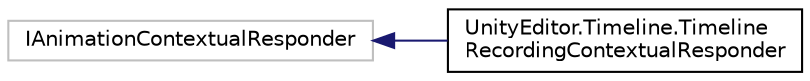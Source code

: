 digraph "Graphical Class Hierarchy"
{
 // LATEX_PDF_SIZE
  edge [fontname="Helvetica",fontsize="10",labelfontname="Helvetica",labelfontsize="10"];
  node [fontname="Helvetica",fontsize="10",shape=record];
  rankdir="LR";
  Node497 [label="IAnimationContextualResponder",height=0.2,width=0.4,color="grey75", fillcolor="white", style="filled",tooltip=" "];
  Node497 -> Node0 [dir="back",color="midnightblue",fontsize="10",style="solid",fontname="Helvetica"];
  Node0 [label="UnityEditor.Timeline.Timeline\lRecordingContextualResponder",height=0.2,width=0.4,color="black", fillcolor="white", style="filled",URL="$class_unity_editor_1_1_timeline_1_1_timeline_recording_contextual_responder.html",tooltip=" "];
}
